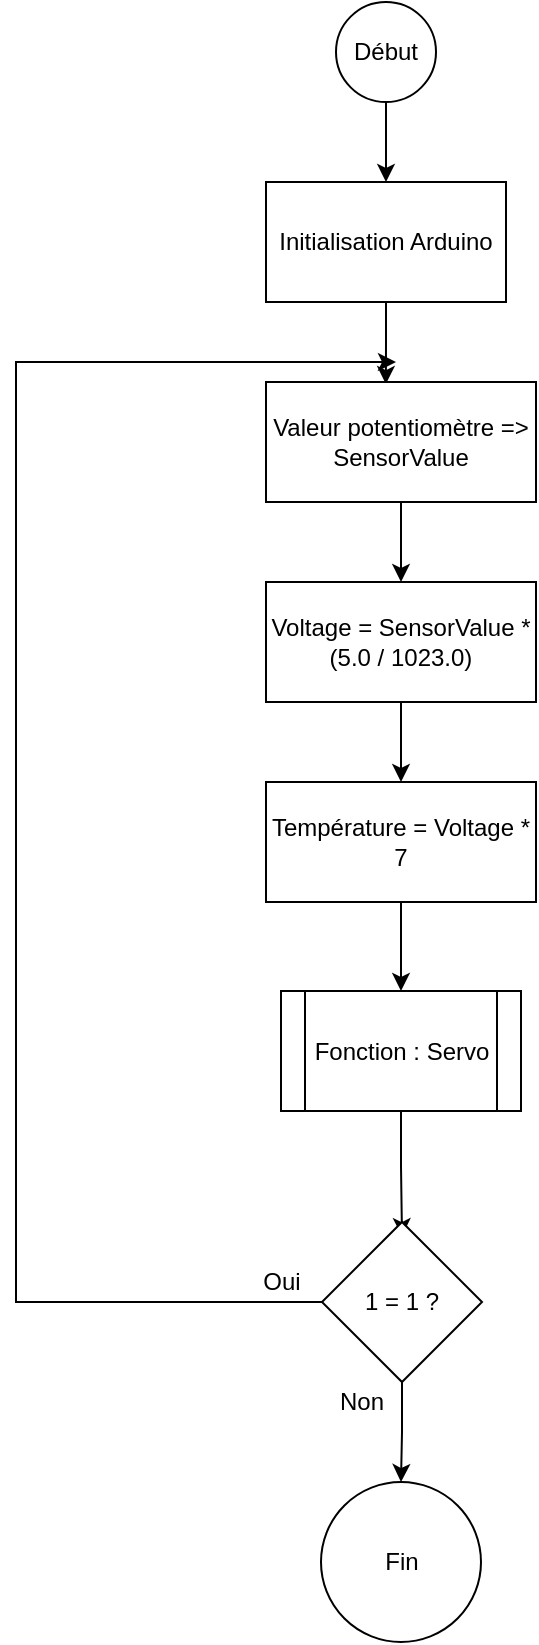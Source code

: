 <mxfile version="14.4.4" type="github">
  <diagram id="C5RBs43oDa-KdzZeNtuy" name="Page-1">
    <mxGraphModel dx="1038" dy="575" grid="1" gridSize="10" guides="1" tooltips="1" connect="1" arrows="1" fold="1" page="1" pageScale="1" pageWidth="827" pageHeight="1169" math="0" shadow="0">
      <root>
        <mxCell id="WIyWlLk6GJQsqaUBKTNV-0" />
        <mxCell id="WIyWlLk6GJQsqaUBKTNV-1" parent="WIyWlLk6GJQsqaUBKTNV-0" />
        <mxCell id="wnrKTLGXzic5pc_bKPUz-9" style="edgeStyle=orthogonalEdgeStyle;rounded=0;orthogonalLoop=1;jettySize=auto;html=1;exitX=0.5;exitY=1;exitDx=0;exitDy=0;" edge="1" parent="WIyWlLk6GJQsqaUBKTNV-1" source="wnrKTLGXzic5pc_bKPUz-1" target="wnrKTLGXzic5pc_bKPUz-3">
          <mxGeometry relative="1" as="geometry" />
        </mxCell>
        <mxCell id="wnrKTLGXzic5pc_bKPUz-1" value="Début" style="ellipse;whiteSpace=wrap;html=1;aspect=fixed;" vertex="1" parent="WIyWlLk6GJQsqaUBKTNV-1">
          <mxGeometry x="260" y="60" width="50" height="50" as="geometry" />
        </mxCell>
        <mxCell id="wnrKTLGXzic5pc_bKPUz-8" style="edgeStyle=orthogonalEdgeStyle;rounded=0;orthogonalLoop=1;jettySize=auto;html=1;exitX=0.5;exitY=1;exitDx=0;exitDy=0;entryX=0.444;entryY=0.017;entryDx=0;entryDy=0;entryPerimeter=0;" edge="1" parent="WIyWlLk6GJQsqaUBKTNV-1" source="wnrKTLGXzic5pc_bKPUz-3" target="wnrKTLGXzic5pc_bKPUz-4">
          <mxGeometry relative="1" as="geometry" />
        </mxCell>
        <mxCell id="wnrKTLGXzic5pc_bKPUz-3" value="Initialisation Arduino" style="rounded=0;whiteSpace=wrap;html=1;" vertex="1" parent="WIyWlLk6GJQsqaUBKTNV-1">
          <mxGeometry x="225" y="150" width="120" height="60" as="geometry" />
        </mxCell>
        <mxCell id="wnrKTLGXzic5pc_bKPUz-4" value="Valeur potentiomètre =&amp;gt; SensorValue" style="rounded=0;whiteSpace=wrap;html=1;" vertex="1" parent="WIyWlLk6GJQsqaUBKTNV-1">
          <mxGeometry x="225" y="250" width="135" height="60" as="geometry" />
        </mxCell>
        <mxCell id="wnrKTLGXzic5pc_bKPUz-10" style="edgeStyle=orthogonalEdgeStyle;rounded=0;orthogonalLoop=1;jettySize=auto;html=1;exitX=0.5;exitY=1;exitDx=0;exitDy=0;" edge="1" parent="WIyWlLk6GJQsqaUBKTNV-1" source="wnrKTLGXzic5pc_bKPUz-5" target="wnrKTLGXzic5pc_bKPUz-6">
          <mxGeometry relative="1" as="geometry" />
        </mxCell>
        <mxCell id="wnrKTLGXzic5pc_bKPUz-5" value="Voltage = SensorValue * (5.0 / 1023.0)" style="rounded=0;whiteSpace=wrap;html=1;" vertex="1" parent="WIyWlLk6GJQsqaUBKTNV-1">
          <mxGeometry x="225" y="350" width="135" height="60" as="geometry" />
        </mxCell>
        <mxCell id="wnrKTLGXzic5pc_bKPUz-15" style="edgeStyle=orthogonalEdgeStyle;rounded=0;orthogonalLoop=1;jettySize=auto;html=1;exitX=0.5;exitY=1;exitDx=0;exitDy=0;entryX=0.5;entryY=0;entryDx=0;entryDy=0;" edge="1" parent="WIyWlLk6GJQsqaUBKTNV-1" source="wnrKTLGXzic5pc_bKPUz-6" target="wnrKTLGXzic5pc_bKPUz-11">
          <mxGeometry relative="1" as="geometry" />
        </mxCell>
        <mxCell id="wnrKTLGXzic5pc_bKPUz-6" value="Température = Voltage * 7 " style="rounded=0;whiteSpace=wrap;html=1;" vertex="1" parent="WIyWlLk6GJQsqaUBKTNV-1">
          <mxGeometry x="225" y="450" width="135" height="60" as="geometry" />
        </mxCell>
        <mxCell id="wnrKTLGXzic5pc_bKPUz-7" value="" style="endArrow=classic;html=1;exitX=0.5;exitY=1;exitDx=0;exitDy=0;" edge="1" parent="WIyWlLk6GJQsqaUBKTNV-1" source="wnrKTLGXzic5pc_bKPUz-4" target="wnrKTLGXzic5pc_bKPUz-5">
          <mxGeometry width="50" height="50" relative="1" as="geometry">
            <mxPoint x="350" y="580" as="sourcePoint" />
            <mxPoint x="400" y="530" as="targetPoint" />
          </mxGeometry>
        </mxCell>
        <mxCell id="wnrKTLGXzic5pc_bKPUz-14" style="edgeStyle=orthogonalEdgeStyle;rounded=0;orthogonalLoop=1;jettySize=auto;html=1;exitX=0.5;exitY=1;exitDx=0;exitDy=0;entryX=0.5;entryY=0.088;entryDx=0;entryDy=0;entryPerimeter=0;" edge="1" parent="WIyWlLk6GJQsqaUBKTNV-1" source="wnrKTLGXzic5pc_bKPUz-11" target="wnrKTLGXzic5pc_bKPUz-12">
          <mxGeometry relative="1" as="geometry" />
        </mxCell>
        <mxCell id="wnrKTLGXzic5pc_bKPUz-11" value="Fonction : Servo" style="shape=process;whiteSpace=wrap;html=1;backgroundOutline=1;" vertex="1" parent="WIyWlLk6GJQsqaUBKTNV-1">
          <mxGeometry x="232.5" y="554.5" width="120" height="60" as="geometry" />
        </mxCell>
        <mxCell id="wnrKTLGXzic5pc_bKPUz-16" style="edgeStyle=orthogonalEdgeStyle;rounded=0;orthogonalLoop=1;jettySize=auto;html=1;exitX=0.5;exitY=1;exitDx=0;exitDy=0;" edge="1" parent="WIyWlLk6GJQsqaUBKTNV-1" source="wnrKTLGXzic5pc_bKPUz-12" target="wnrKTLGXzic5pc_bKPUz-13">
          <mxGeometry relative="1" as="geometry" />
        </mxCell>
        <mxCell id="wnrKTLGXzic5pc_bKPUz-17" style="edgeStyle=orthogonalEdgeStyle;rounded=0;orthogonalLoop=1;jettySize=auto;html=1;exitX=0;exitY=0.5;exitDx=0;exitDy=0;" edge="1" parent="WIyWlLk6GJQsqaUBKTNV-1" source="wnrKTLGXzic5pc_bKPUz-12">
          <mxGeometry relative="1" as="geometry">
            <mxPoint x="290" y="240" as="targetPoint" />
            <Array as="points">
              <mxPoint x="100" y="710" />
              <mxPoint x="100" y="240" />
              <mxPoint x="190" y="240" />
            </Array>
          </mxGeometry>
        </mxCell>
        <mxCell id="wnrKTLGXzic5pc_bKPUz-12" value="1 = 1 ?" style="rhombus;whiteSpace=wrap;html=1;" vertex="1" parent="WIyWlLk6GJQsqaUBKTNV-1">
          <mxGeometry x="253" y="670" width="80" height="80" as="geometry" />
        </mxCell>
        <mxCell id="wnrKTLGXzic5pc_bKPUz-13" value="Fin " style="ellipse;whiteSpace=wrap;html=1;aspect=fixed;" vertex="1" parent="WIyWlLk6GJQsqaUBKTNV-1">
          <mxGeometry x="252.5" y="800" width="80" height="80" as="geometry" />
        </mxCell>
        <mxCell id="wnrKTLGXzic5pc_bKPUz-19" value="Oui" style="text;html=1;strokeColor=none;fillColor=none;align=center;verticalAlign=middle;whiteSpace=wrap;rounded=0;" vertex="1" parent="WIyWlLk6GJQsqaUBKTNV-1">
          <mxGeometry x="213" y="690" width="40" height="20" as="geometry" />
        </mxCell>
        <mxCell id="wnrKTLGXzic5pc_bKPUz-20" value="Non" style="text;html=1;strokeColor=none;fillColor=none;align=center;verticalAlign=middle;whiteSpace=wrap;rounded=0;" vertex="1" parent="WIyWlLk6GJQsqaUBKTNV-1">
          <mxGeometry x="253" y="750" width="40" height="20" as="geometry" />
        </mxCell>
      </root>
    </mxGraphModel>
  </diagram>
</mxfile>
